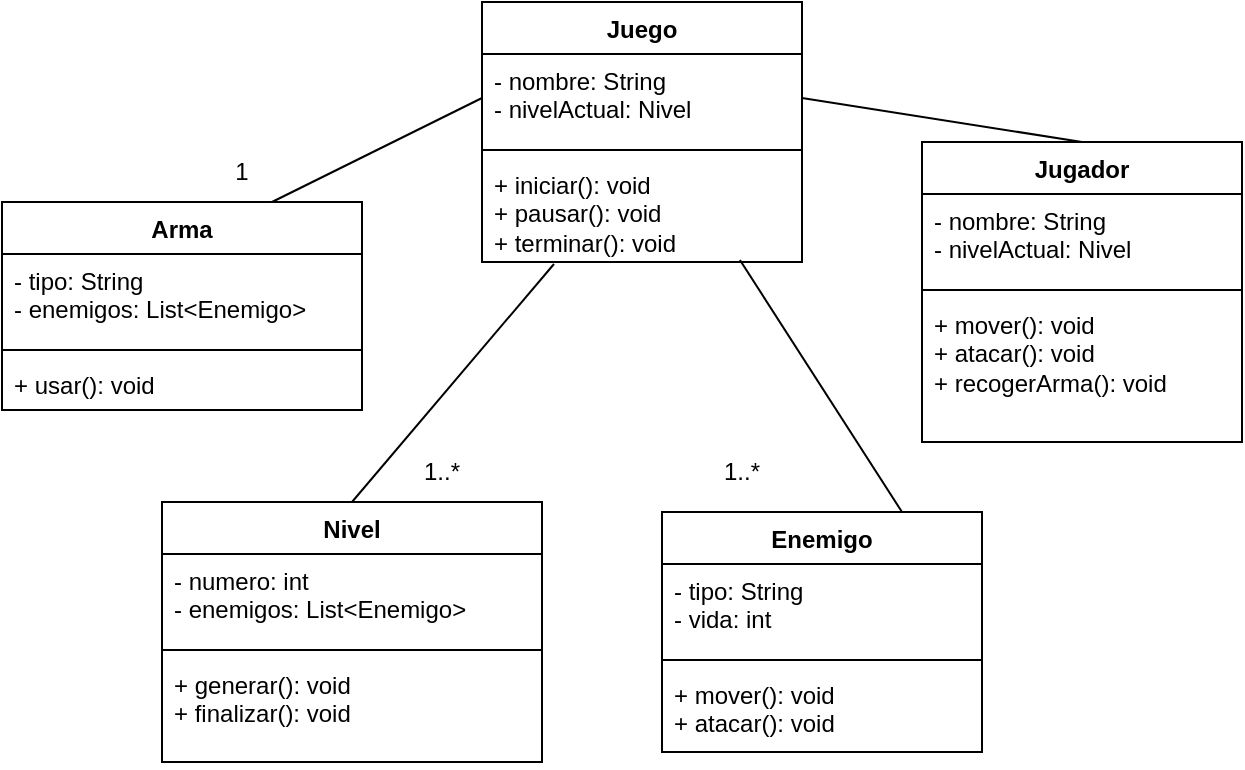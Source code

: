 <mxfile version="24.6.4" type="github">
  <diagram name="Página-1" id="HxGC82yTaFfLbKAXICiq">
    <mxGraphModel dx="1120" dy="462" grid="1" gridSize="10" guides="1" tooltips="1" connect="1" arrows="1" fold="1" page="1" pageScale="1" pageWidth="3300" pageHeight="2339" math="0" shadow="0">
      <root>
        <mxCell id="0" />
        <mxCell id="1" parent="0" />
        <mxCell id="zc0Xs0RMY4FVzMgKSC28-1" value="Juego" style="swimlane;fontStyle=1;align=center;verticalAlign=top;childLayout=stackLayout;horizontal=1;startSize=26;horizontalStack=0;resizeParent=1;resizeParentMax=0;resizeLast=0;collapsible=1;marginBottom=0;whiteSpace=wrap;html=1;" vertex="1" parent="1">
          <mxGeometry x="390" y="130" width="160" height="130" as="geometry" />
        </mxCell>
        <mxCell id="zc0Xs0RMY4FVzMgKSC28-2" value="- nombre: String&amp;nbsp; &amp;nbsp;&lt;br&gt;- nivelActual: Nivel" style="text;strokeColor=none;fillColor=none;align=left;verticalAlign=top;spacingLeft=4;spacingRight=4;overflow=hidden;rotatable=0;points=[[0,0.5],[1,0.5]];portConstraint=eastwest;whiteSpace=wrap;html=1;" vertex="1" parent="zc0Xs0RMY4FVzMgKSC28-1">
          <mxGeometry y="26" width="160" height="44" as="geometry" />
        </mxCell>
        <mxCell id="zc0Xs0RMY4FVzMgKSC28-3" value="" style="line;strokeWidth=1;fillColor=none;align=left;verticalAlign=middle;spacingTop=-1;spacingLeft=3;spacingRight=3;rotatable=0;labelPosition=right;points=[];portConstraint=eastwest;strokeColor=inherit;" vertex="1" parent="zc0Xs0RMY4FVzMgKSC28-1">
          <mxGeometry y="70" width="160" height="8" as="geometry" />
        </mxCell>
        <mxCell id="zc0Xs0RMY4FVzMgKSC28-4" value="+ iniciar(): void&lt;br&gt;+ pausar(): void &lt;br&gt;+ terminar(): void&amp;nbsp; " style="text;strokeColor=none;fillColor=none;align=left;verticalAlign=top;spacingLeft=4;spacingRight=4;overflow=hidden;rotatable=0;points=[[0,0.5],[1,0.5]];portConstraint=eastwest;whiteSpace=wrap;html=1;" vertex="1" parent="zc0Xs0RMY4FVzMgKSC28-1">
          <mxGeometry y="78" width="160" height="52" as="geometry" />
        </mxCell>
        <mxCell id="zc0Xs0RMY4FVzMgKSC28-5" value=" Jugador" style="swimlane;fontStyle=1;align=center;verticalAlign=top;childLayout=stackLayout;horizontal=1;startSize=26;horizontalStack=0;resizeParent=1;resizeParentMax=0;resizeLast=0;collapsible=1;marginBottom=0;whiteSpace=wrap;html=1;" vertex="1" parent="1">
          <mxGeometry x="610" y="200" width="160" height="150" as="geometry" />
        </mxCell>
        <mxCell id="zc0Xs0RMY4FVzMgKSC28-6" value="- nombre: String &amp;nbsp;&lt;br&gt;- nivelActual: Nivel&amp;nbsp; " style="text;strokeColor=none;fillColor=none;align=left;verticalAlign=top;spacingLeft=4;spacingRight=4;overflow=hidden;rotatable=0;points=[[0,0.5],[1,0.5]];portConstraint=eastwest;whiteSpace=wrap;html=1;" vertex="1" parent="zc0Xs0RMY4FVzMgKSC28-5">
          <mxGeometry y="26" width="160" height="44" as="geometry" />
        </mxCell>
        <mxCell id="zc0Xs0RMY4FVzMgKSC28-7" value="" style="line;strokeWidth=1;fillColor=none;align=left;verticalAlign=middle;spacingTop=-1;spacingLeft=3;spacingRight=3;rotatable=0;labelPosition=right;points=[];portConstraint=eastwest;strokeColor=inherit;" vertex="1" parent="zc0Xs0RMY4FVzMgKSC28-5">
          <mxGeometry y="70" width="160" height="8" as="geometry" />
        </mxCell>
        <mxCell id="zc0Xs0RMY4FVzMgKSC28-8" value="+ mover(): void&lt;br&gt;+ atacar(): void&lt;br&gt;+ recogerArma(): void" style="text;strokeColor=none;fillColor=none;align=left;verticalAlign=top;spacingLeft=4;spacingRight=4;overflow=hidden;rotatable=0;points=[[0,0.5],[1,0.5]];portConstraint=eastwest;whiteSpace=wrap;html=1;" vertex="1" parent="zc0Xs0RMY4FVzMgKSC28-5">
          <mxGeometry y="78" width="160" height="72" as="geometry" />
        </mxCell>
        <mxCell id="zc0Xs0RMY4FVzMgKSC28-9" value=" Nivel" style="swimlane;fontStyle=1;align=center;verticalAlign=top;childLayout=stackLayout;horizontal=1;startSize=26;horizontalStack=0;resizeParent=1;resizeParentMax=0;resizeLast=0;collapsible=1;marginBottom=0;whiteSpace=wrap;html=1;" vertex="1" parent="1">
          <mxGeometry x="230" y="380" width="190" height="130" as="geometry" />
        </mxCell>
        <mxCell id="zc0Xs0RMY4FVzMgKSC28-10" value="- numero: int&amp;nbsp;&amp;nbsp;&amp;nbsp;&amp;nbsp; &amp;nbsp;&lt;br&gt;- enemigos: List&amp;lt;Enemigo&amp;gt;" style="text;strokeColor=none;fillColor=none;align=left;verticalAlign=top;spacingLeft=4;spacingRight=4;overflow=hidden;rotatable=0;points=[[0,0.5],[1,0.5]];portConstraint=eastwest;whiteSpace=wrap;html=1;" vertex="1" parent="zc0Xs0RMY4FVzMgKSC28-9">
          <mxGeometry y="26" width="190" height="44" as="geometry" />
        </mxCell>
        <mxCell id="zc0Xs0RMY4FVzMgKSC28-11" value="" style="line;strokeWidth=1;fillColor=none;align=left;verticalAlign=middle;spacingTop=-1;spacingLeft=3;spacingRight=3;rotatable=0;labelPosition=right;points=[];portConstraint=eastwest;strokeColor=inherit;" vertex="1" parent="zc0Xs0RMY4FVzMgKSC28-9">
          <mxGeometry y="70" width="190" height="8" as="geometry" />
        </mxCell>
        <mxCell id="zc0Xs0RMY4FVzMgKSC28-12" value="+ generar(): void&amp;nbsp; &amp;nbsp;&lt;br&gt;+ finalizar(): void " style="text;strokeColor=none;fillColor=none;align=left;verticalAlign=top;spacingLeft=4;spacingRight=4;overflow=hidden;rotatable=0;points=[[0,0.5],[1,0.5]];portConstraint=eastwest;whiteSpace=wrap;html=1;" vertex="1" parent="zc0Xs0RMY4FVzMgKSC28-9">
          <mxGeometry y="78" width="190" height="52" as="geometry" />
        </mxCell>
        <mxCell id="zc0Xs0RMY4FVzMgKSC28-13" value="Arma" style="swimlane;fontStyle=1;align=center;verticalAlign=top;childLayout=stackLayout;horizontal=1;startSize=26;horizontalStack=0;resizeParent=1;resizeParentMax=0;resizeLast=0;collapsible=1;marginBottom=0;whiteSpace=wrap;html=1;" vertex="1" parent="1">
          <mxGeometry x="150" y="230" width="180" height="104" as="geometry" />
        </mxCell>
        <mxCell id="zc0Xs0RMY4FVzMgKSC28-14" value="- tipo: String&amp;nbsp; &amp;nbsp;&lt;br&gt;- enemigos: List&amp;lt;Enemigo&amp;gt;" style="text;strokeColor=none;fillColor=none;align=left;verticalAlign=top;spacingLeft=4;spacingRight=4;overflow=hidden;rotatable=0;points=[[0,0.5],[1,0.5]];portConstraint=eastwest;whiteSpace=wrap;html=1;" vertex="1" parent="zc0Xs0RMY4FVzMgKSC28-13">
          <mxGeometry y="26" width="180" height="44" as="geometry" />
        </mxCell>
        <mxCell id="zc0Xs0RMY4FVzMgKSC28-15" value="" style="line;strokeWidth=1;fillColor=none;align=left;verticalAlign=middle;spacingTop=-1;spacingLeft=3;spacingRight=3;rotatable=0;labelPosition=right;points=[];portConstraint=eastwest;strokeColor=inherit;" vertex="1" parent="zc0Xs0RMY4FVzMgKSC28-13">
          <mxGeometry y="70" width="180" height="8" as="geometry" />
        </mxCell>
        <mxCell id="zc0Xs0RMY4FVzMgKSC28-16" value="+ usar(): void " style="text;strokeColor=none;fillColor=none;align=left;verticalAlign=top;spacingLeft=4;spacingRight=4;overflow=hidden;rotatable=0;points=[[0,0.5],[1,0.5]];portConstraint=eastwest;whiteSpace=wrap;html=1;" vertex="1" parent="zc0Xs0RMY4FVzMgKSC28-13">
          <mxGeometry y="78" width="180" height="26" as="geometry" />
        </mxCell>
        <mxCell id="zc0Xs0RMY4FVzMgKSC28-17" value="Enemigo" style="swimlane;fontStyle=1;align=center;verticalAlign=top;childLayout=stackLayout;horizontal=1;startSize=26;horizontalStack=0;resizeParent=1;resizeParentMax=0;resizeLast=0;collapsible=1;marginBottom=0;whiteSpace=wrap;html=1;" vertex="1" parent="1">
          <mxGeometry x="480" y="385" width="160" height="120" as="geometry" />
        </mxCell>
        <mxCell id="zc0Xs0RMY4FVzMgKSC28-18" value="- tipo: String&amp;nbsp;&amp;nbsp;&amp;nbsp;&amp;nbsp; &amp;nbsp;&lt;br&gt;- vida: int" style="text;strokeColor=none;fillColor=none;align=left;verticalAlign=top;spacingLeft=4;spacingRight=4;overflow=hidden;rotatable=0;points=[[0,0.5],[1,0.5]];portConstraint=eastwest;whiteSpace=wrap;html=1;" vertex="1" parent="zc0Xs0RMY4FVzMgKSC28-17">
          <mxGeometry y="26" width="160" height="44" as="geometry" />
        </mxCell>
        <mxCell id="zc0Xs0RMY4FVzMgKSC28-19" value="" style="line;strokeWidth=1;fillColor=none;align=left;verticalAlign=middle;spacingTop=-1;spacingLeft=3;spacingRight=3;rotatable=0;labelPosition=right;points=[];portConstraint=eastwest;strokeColor=inherit;" vertex="1" parent="zc0Xs0RMY4FVzMgKSC28-17">
          <mxGeometry y="70" width="160" height="8" as="geometry" />
        </mxCell>
        <mxCell id="zc0Xs0RMY4FVzMgKSC28-20" value="+ mover(): void&amp;nbsp;&amp;nbsp;&amp;nbsp; &amp;nbsp;&lt;br&gt;+ atacar(): void&amp;nbsp; " style="text;strokeColor=none;fillColor=none;align=left;verticalAlign=top;spacingLeft=4;spacingRight=4;overflow=hidden;rotatable=0;points=[[0,0.5],[1,0.5]];portConstraint=eastwest;whiteSpace=wrap;html=1;" vertex="1" parent="zc0Xs0RMY4FVzMgKSC28-17">
          <mxGeometry y="78" width="160" height="42" as="geometry" />
        </mxCell>
        <mxCell id="zc0Xs0RMY4FVzMgKSC28-21" value="" style="endArrow=none;html=1;rounded=0;exitX=0.5;exitY=0;exitDx=0;exitDy=0;entryX=0.225;entryY=1.019;entryDx=0;entryDy=0;entryPerimeter=0;" edge="1" parent="1" source="zc0Xs0RMY4FVzMgKSC28-9" target="zc0Xs0RMY4FVzMgKSC28-4">
          <mxGeometry width="50" height="50" relative="1" as="geometry">
            <mxPoint x="550" y="360" as="sourcePoint" />
            <mxPoint x="420" y="270" as="targetPoint" />
          </mxGeometry>
        </mxCell>
        <mxCell id="zc0Xs0RMY4FVzMgKSC28-22" value="" style="endArrow=none;html=1;rounded=0;exitX=0.75;exitY=0;exitDx=0;exitDy=0;entryX=0;entryY=0.5;entryDx=0;entryDy=0;" edge="1" parent="1" source="zc0Xs0RMY4FVzMgKSC28-13" target="zc0Xs0RMY4FVzMgKSC28-2">
          <mxGeometry width="50" height="50" relative="1" as="geometry">
            <mxPoint x="550" y="360" as="sourcePoint" />
            <mxPoint x="600" y="310" as="targetPoint" />
          </mxGeometry>
        </mxCell>
        <mxCell id="zc0Xs0RMY4FVzMgKSC28-23" value="" style="endArrow=none;html=1;rounded=0;entryX=1;entryY=0.5;entryDx=0;entryDy=0;exitX=0.5;exitY=0;exitDx=0;exitDy=0;" edge="1" parent="1" source="zc0Xs0RMY4FVzMgKSC28-5" target="zc0Xs0RMY4FVzMgKSC28-2">
          <mxGeometry width="50" height="50" relative="1" as="geometry">
            <mxPoint x="550" y="360" as="sourcePoint" />
            <mxPoint x="600" y="310" as="targetPoint" />
          </mxGeometry>
        </mxCell>
        <mxCell id="zc0Xs0RMY4FVzMgKSC28-24" value="" style="endArrow=none;html=1;rounded=0;exitX=0.75;exitY=0;exitDx=0;exitDy=0;entryX=0.806;entryY=0.981;entryDx=0;entryDy=0;entryPerimeter=0;" edge="1" parent="1" source="zc0Xs0RMY4FVzMgKSC28-17" target="zc0Xs0RMY4FVzMgKSC28-4">
          <mxGeometry width="50" height="50" relative="1" as="geometry">
            <mxPoint x="550" y="360" as="sourcePoint" />
            <mxPoint x="600" y="310" as="targetPoint" />
          </mxGeometry>
        </mxCell>
        <mxCell id="zc0Xs0RMY4FVzMgKSC28-25" value="1..*" style="text;html=1;align=center;verticalAlign=middle;whiteSpace=wrap;rounded=0;" vertex="1" parent="1">
          <mxGeometry x="340" y="350" width="60" height="30" as="geometry" />
        </mxCell>
        <mxCell id="zc0Xs0RMY4FVzMgKSC28-26" value="1" style="text;html=1;align=center;verticalAlign=middle;whiteSpace=wrap;rounded=0;" vertex="1" parent="1">
          <mxGeometry x="240" y="200" width="60" height="30" as="geometry" />
        </mxCell>
        <mxCell id="zc0Xs0RMY4FVzMgKSC28-27" value="1..*" style="text;html=1;align=center;verticalAlign=middle;whiteSpace=wrap;rounded=0;" vertex="1" parent="1">
          <mxGeometry x="490" y="350" width="60" height="30" as="geometry" />
        </mxCell>
      </root>
    </mxGraphModel>
  </diagram>
</mxfile>
